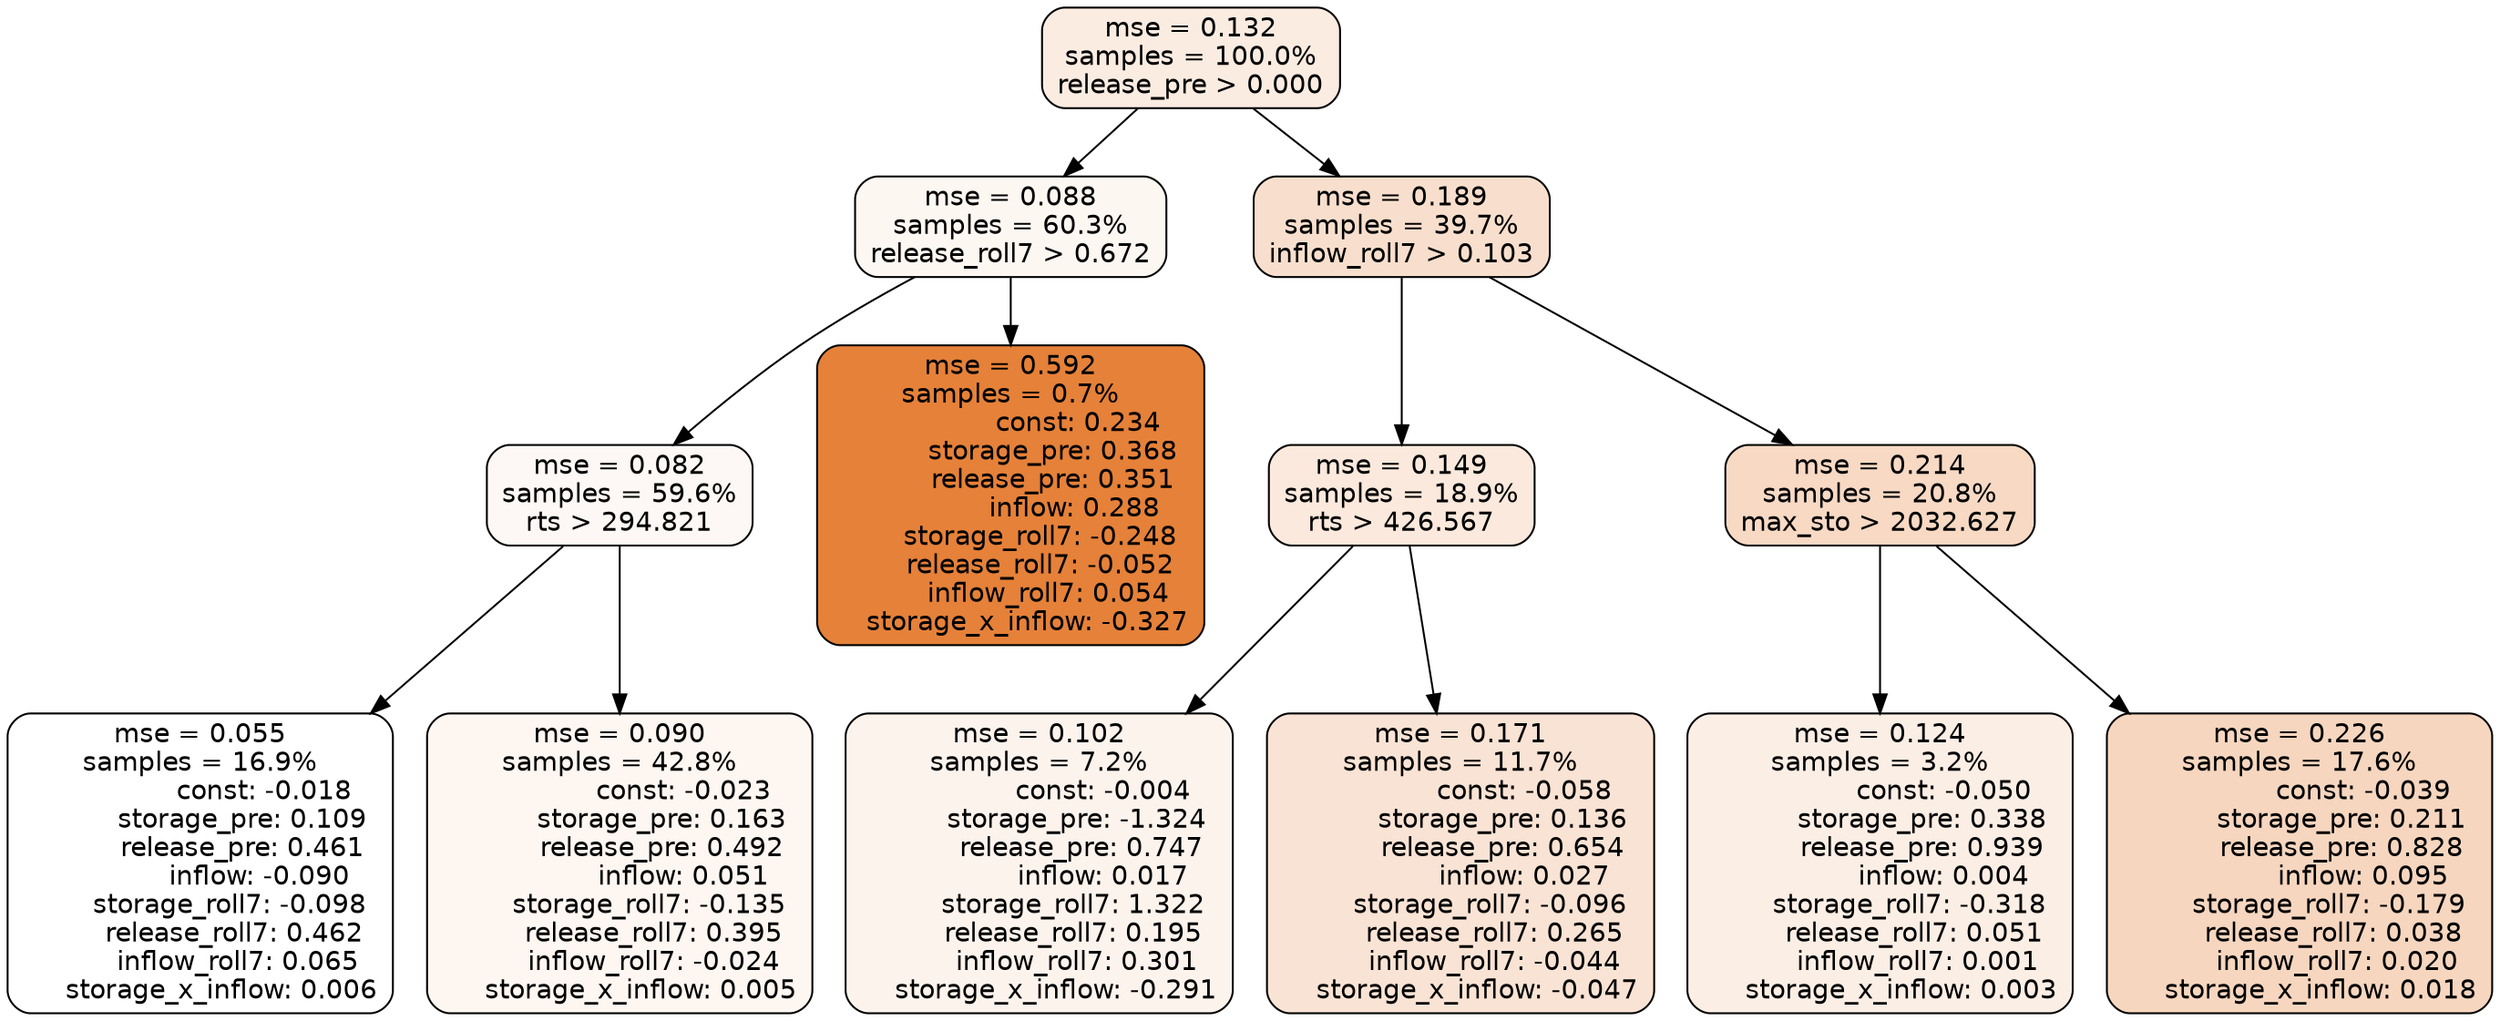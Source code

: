 digraph tree {
node [shape=rectangle, style="filled, rounded", color="black", fontname=helvetica] ;
edge [fontname=helvetica] ;
	"0" [label="mse = 0.132
samples = 100.0%
release_pre > 0.000", fillcolor="#fbece2"]
	"1" [label="mse = 0.088
samples = 60.3%
release_roll7 > 0.672", fillcolor="#fdf7f2"]
	"6" [label="mse = 0.189
samples = 39.7%
inflow_roll7 > 0.103", fillcolor="#f8dfcd"]
	"2" [label="mse = 0.082
samples = 59.6%
rts > 294.821", fillcolor="#fdf8f5"]
	"5" [label="mse = 0.592
samples = 0.7%
                const: 0.234
          storage_pre: 0.368
          release_pre: 0.351
               inflow: 0.288
       storage_roll7: -0.248
       release_roll7: -0.052
         inflow_roll7: 0.054
    storage_x_inflow: -0.327", fillcolor="#e58139"]
	"7" [label="mse = 0.149
samples = 18.9%
rts > 426.567", fillcolor="#fae9dc"]
	"10" [label="mse = 0.214
samples = 20.8%
max_sto > 2032.627", fillcolor="#f7d9c4"]
	"4" [label="mse = 0.055
samples = 16.9%
               const: -0.018
          storage_pre: 0.109
          release_pre: 0.461
              inflow: -0.090
       storage_roll7: -0.098
        release_roll7: 0.462
         inflow_roll7: 0.065
     storage_x_inflow: 0.006", fillcolor="#ffffff"]
	"3" [label="mse = 0.090
samples = 42.8%
               const: -0.023
          storage_pre: 0.163
          release_pre: 0.492
               inflow: 0.051
       storage_roll7: -0.135
        release_roll7: 0.395
        inflow_roll7: -0.024
     storage_x_inflow: 0.005", fillcolor="#fdf6f1"]
	"9" [label="mse = 0.102
samples = 7.2%
               const: -0.004
         storage_pre: -1.324
          release_pre: 0.747
               inflow: 0.017
        storage_roll7: 1.322
        release_roll7: 0.195
         inflow_roll7: 0.301
    storage_x_inflow: -0.291", fillcolor="#fcf3ed"]
	"8" [label="mse = 0.171
samples = 11.7%
               const: -0.058
          storage_pre: 0.136
          release_pre: 0.654
               inflow: 0.027
       storage_roll7: -0.096
        release_roll7: 0.265
        inflow_roll7: -0.044
    storage_x_inflow: -0.047", fillcolor="#f9e3d4"]
	"12" [label="mse = 0.124
samples = 3.2%
               const: -0.050
          storage_pre: 0.338
          release_pre: 0.939
               inflow: 0.004
       storage_roll7: -0.318
        release_roll7: 0.051
         inflow_roll7: 0.001
     storage_x_inflow: 0.003", fillcolor="#fbeee5"]
	"11" [label="mse = 0.226
samples = 17.6%
               const: -0.039
          storage_pre: 0.211
          release_pre: 0.828
               inflow: 0.095
       storage_roll7: -0.179
        release_roll7: 0.038
         inflow_roll7: 0.020
     storage_x_inflow: 0.018", fillcolor="#f6d6bf"]

	"0" -> "1"
	"0" -> "6"
	"1" -> "2"
	"1" -> "5"
	"6" -> "7"
	"6" -> "10"
	"2" -> "3"
	"2" -> "4"
	"7" -> "8"
	"7" -> "9"
	"10" -> "11"
	"10" -> "12"
}